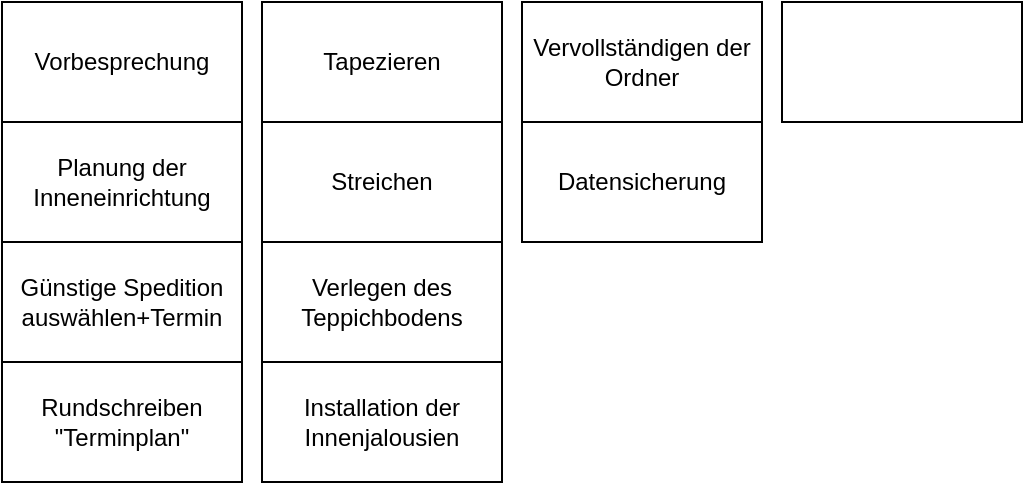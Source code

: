 <mxfile version="20.8.13" type="device"><diagram name="Seite-1" id="Qg4HsAeNLDK1_LFuhSHc"><mxGraphModel dx="1050" dy="549" grid="1" gridSize="10" guides="1" tooltips="1" connect="1" arrows="1" fold="1" page="1" pageScale="1" pageWidth="827" pageHeight="1169" math="0" shadow="0"><root><mxCell id="0"/><mxCell id="1" parent="0"/><mxCell id="hZV3HOx7518D2jSaEvx7-1" value="Vorbesprechung" style="rounded=0;whiteSpace=wrap;html=1;" vertex="1" parent="1"><mxGeometry x="10" y="130" width="120" height="60" as="geometry"/></mxCell><mxCell id="hZV3HOx7518D2jSaEvx7-2" value="Planung der Inneneinrichtung" style="whiteSpace=wrap;html=1;" vertex="1" parent="1"><mxGeometry x="10" y="190" width="120" height="60" as="geometry"/></mxCell><mxCell id="hZV3HOx7518D2jSaEvx7-3" value="Günstige Spedition auswählen+Termin" style="whiteSpace=wrap;html=1;" vertex="1" parent="1"><mxGeometry x="10" y="250" width="120" height="60" as="geometry"/></mxCell><mxCell id="hZV3HOx7518D2jSaEvx7-4" value="Rundschreiben &quot;Terminplan&quot;" style="whiteSpace=wrap;html=1;" vertex="1" parent="1"><mxGeometry x="10" y="310" width="120" height="60" as="geometry"/></mxCell><mxCell id="hZV3HOx7518D2jSaEvx7-5" value="Tapezieren" style="whiteSpace=wrap;html=1;" vertex="1" parent="1"><mxGeometry x="140" y="130" width="120" height="60" as="geometry"/></mxCell><mxCell id="hZV3HOx7518D2jSaEvx7-6" value="Streichen" style="whiteSpace=wrap;html=1;" vertex="1" parent="1"><mxGeometry x="140" y="190" width="120" height="60" as="geometry"/></mxCell><mxCell id="hZV3HOx7518D2jSaEvx7-7" value="Verlegen des Teppichbodens" style="whiteSpace=wrap;html=1;" vertex="1" parent="1"><mxGeometry x="140" y="250" width="120" height="60" as="geometry"/></mxCell><mxCell id="hZV3HOx7518D2jSaEvx7-8" value="Installation der Innenjalousien" style="whiteSpace=wrap;html=1;" vertex="1" parent="1"><mxGeometry x="140" y="310" width="120" height="60" as="geometry"/></mxCell><mxCell id="hZV3HOx7518D2jSaEvx7-9" value="Vervollständigen der Ordner" style="whiteSpace=wrap;html=1;" vertex="1" parent="1"><mxGeometry x="270" y="130" width="120" height="60" as="geometry"/></mxCell><mxCell id="hZV3HOx7518D2jSaEvx7-10" value="Datensicherung" style="whiteSpace=wrap;html=1;" vertex="1" parent="1"><mxGeometry x="270" y="190" width="120" height="60" as="geometry"/></mxCell><mxCell id="hZV3HOx7518D2jSaEvx7-11" value="" style="whiteSpace=wrap;html=1;" vertex="1" parent="1"><mxGeometry x="400" y="130" width="120" height="60" as="geometry"/></mxCell></root></mxGraphModel></diagram></mxfile>